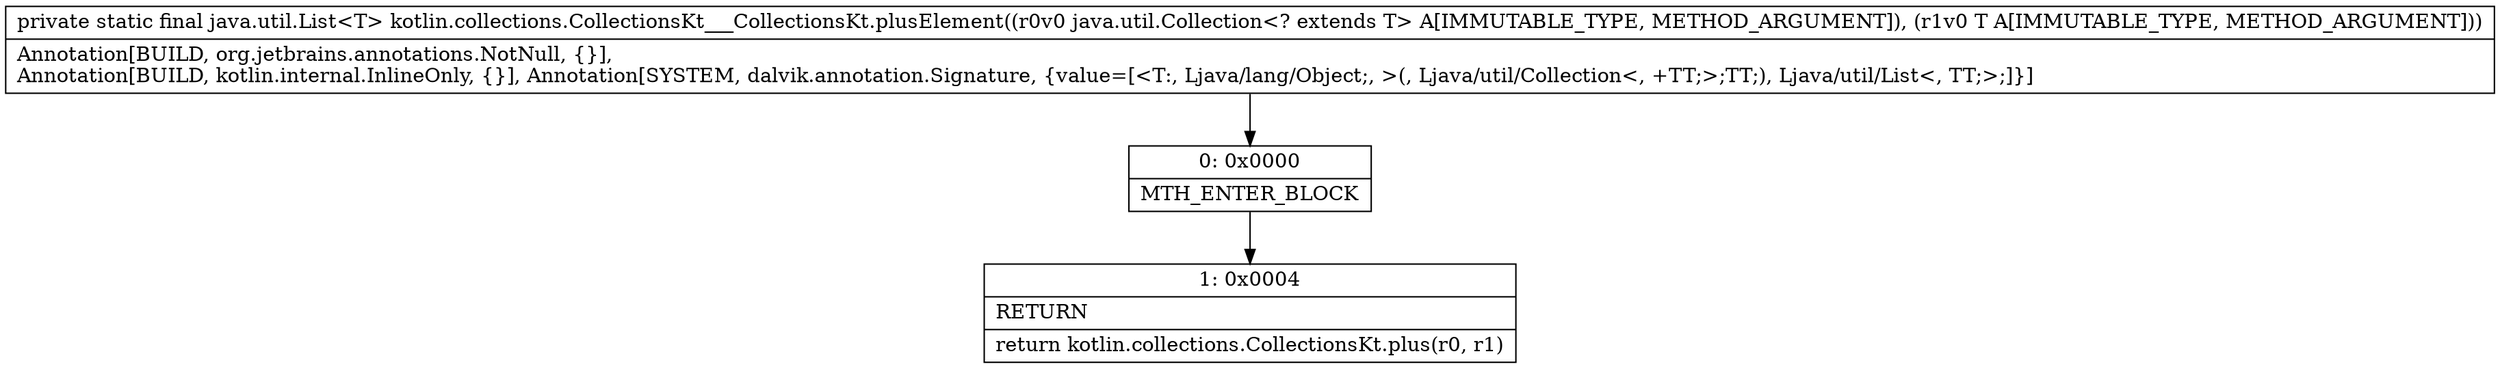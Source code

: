 digraph "CFG forkotlin.collections.CollectionsKt___CollectionsKt.plusElement(Ljava\/util\/Collection;Ljava\/lang\/Object;)Ljava\/util\/List;" {
Node_0 [shape=record,label="{0\:\ 0x0000|MTH_ENTER_BLOCK\l}"];
Node_1 [shape=record,label="{1\:\ 0x0004|RETURN\l|return kotlin.collections.CollectionsKt.plus(r0, r1)\l}"];
MethodNode[shape=record,label="{private static final java.util.List\<T\> kotlin.collections.CollectionsKt___CollectionsKt.plusElement((r0v0 java.util.Collection\<? extends T\> A[IMMUTABLE_TYPE, METHOD_ARGUMENT]), (r1v0 T A[IMMUTABLE_TYPE, METHOD_ARGUMENT]))  | Annotation[BUILD, org.jetbrains.annotations.NotNull, \{\}], \lAnnotation[BUILD, kotlin.internal.InlineOnly, \{\}], Annotation[SYSTEM, dalvik.annotation.Signature, \{value=[\<T:, Ljava\/lang\/Object;, \>(, Ljava\/util\/Collection\<, +TT;\>;TT;), Ljava\/util\/List\<, TT;\>;]\}]\l}"];
MethodNode -> Node_0;
Node_0 -> Node_1;
}

